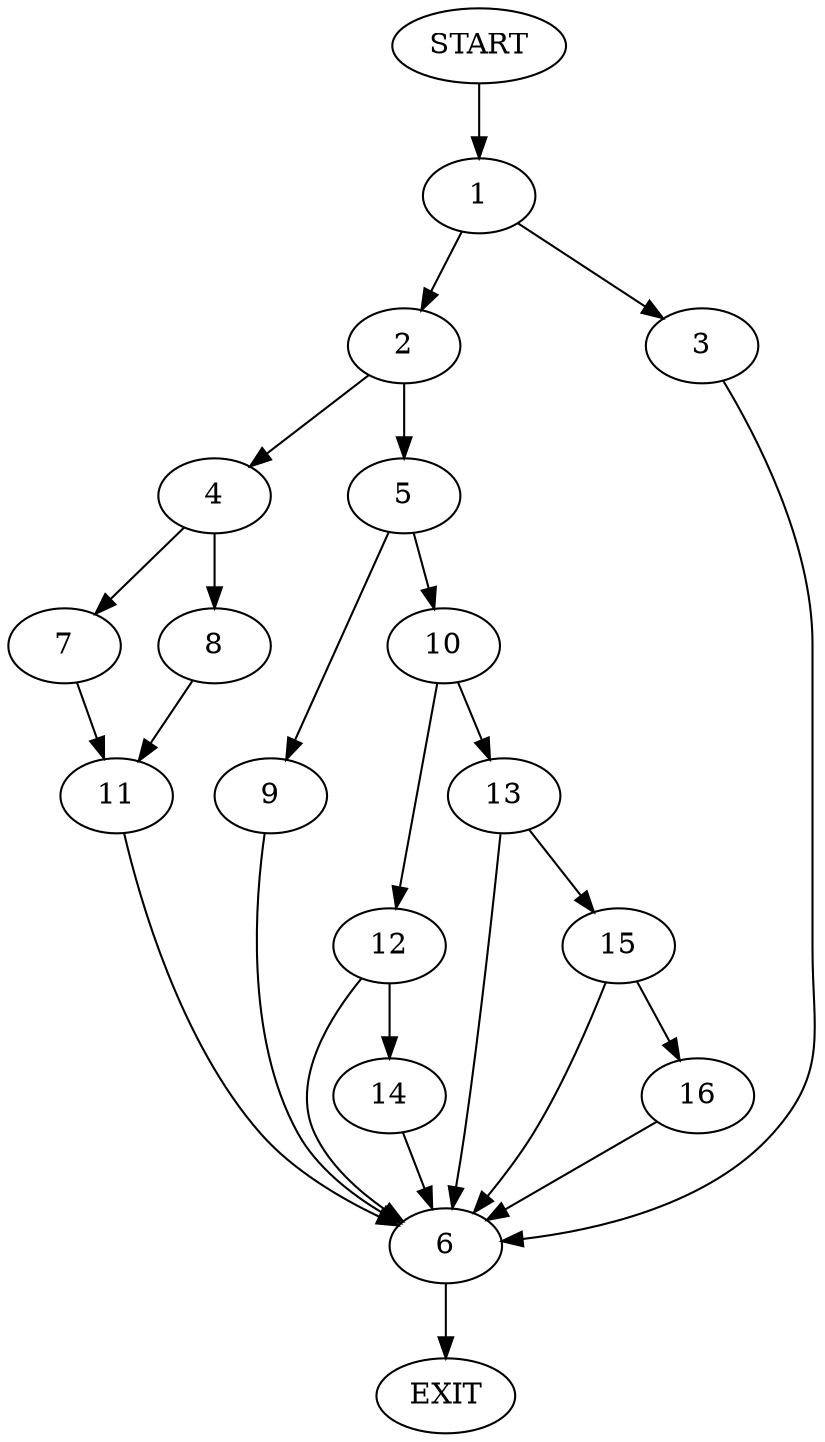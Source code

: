 digraph {
0 [label="START"]
17 [label="EXIT"]
0 -> 1
1 -> 2
1 -> 3
2 -> 4
2 -> 5
3 -> 6
6 -> 17
4 -> 7
4 -> 8
5 -> 9
5 -> 10
8 -> 11
7 -> 11
11 -> 6
9 -> 6
10 -> 12
10 -> 13
12 -> 6
12 -> 14
13 -> 6
13 -> 15
15 -> 6
15 -> 16
16 -> 6
14 -> 6
}
